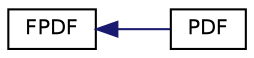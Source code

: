 digraph "Graphical Class Hierarchy"
{
 // LATEX_PDF_SIZE
  edge [fontname="Helvetica",fontsize="10",labelfontname="Helvetica",labelfontsize="10"];
  node [fontname="Helvetica",fontsize="10",shape=record];
  rankdir="LR";
  Node0 [label="FPDF",height=0.2,width=0.4,color="black", fillcolor="white", style="filled",URL="$class_f_p_d_f.html",tooltip=" "];
  Node0 -> Node1 [dir="back",color="midnightblue",fontsize="10",style="solid",fontname="Helvetica"];
  Node1 [label="PDF",height=0.2,width=0.4,color="black", fillcolor="white", style="filled",URL="$class_p_d_f.html",tooltip=" "];
}
